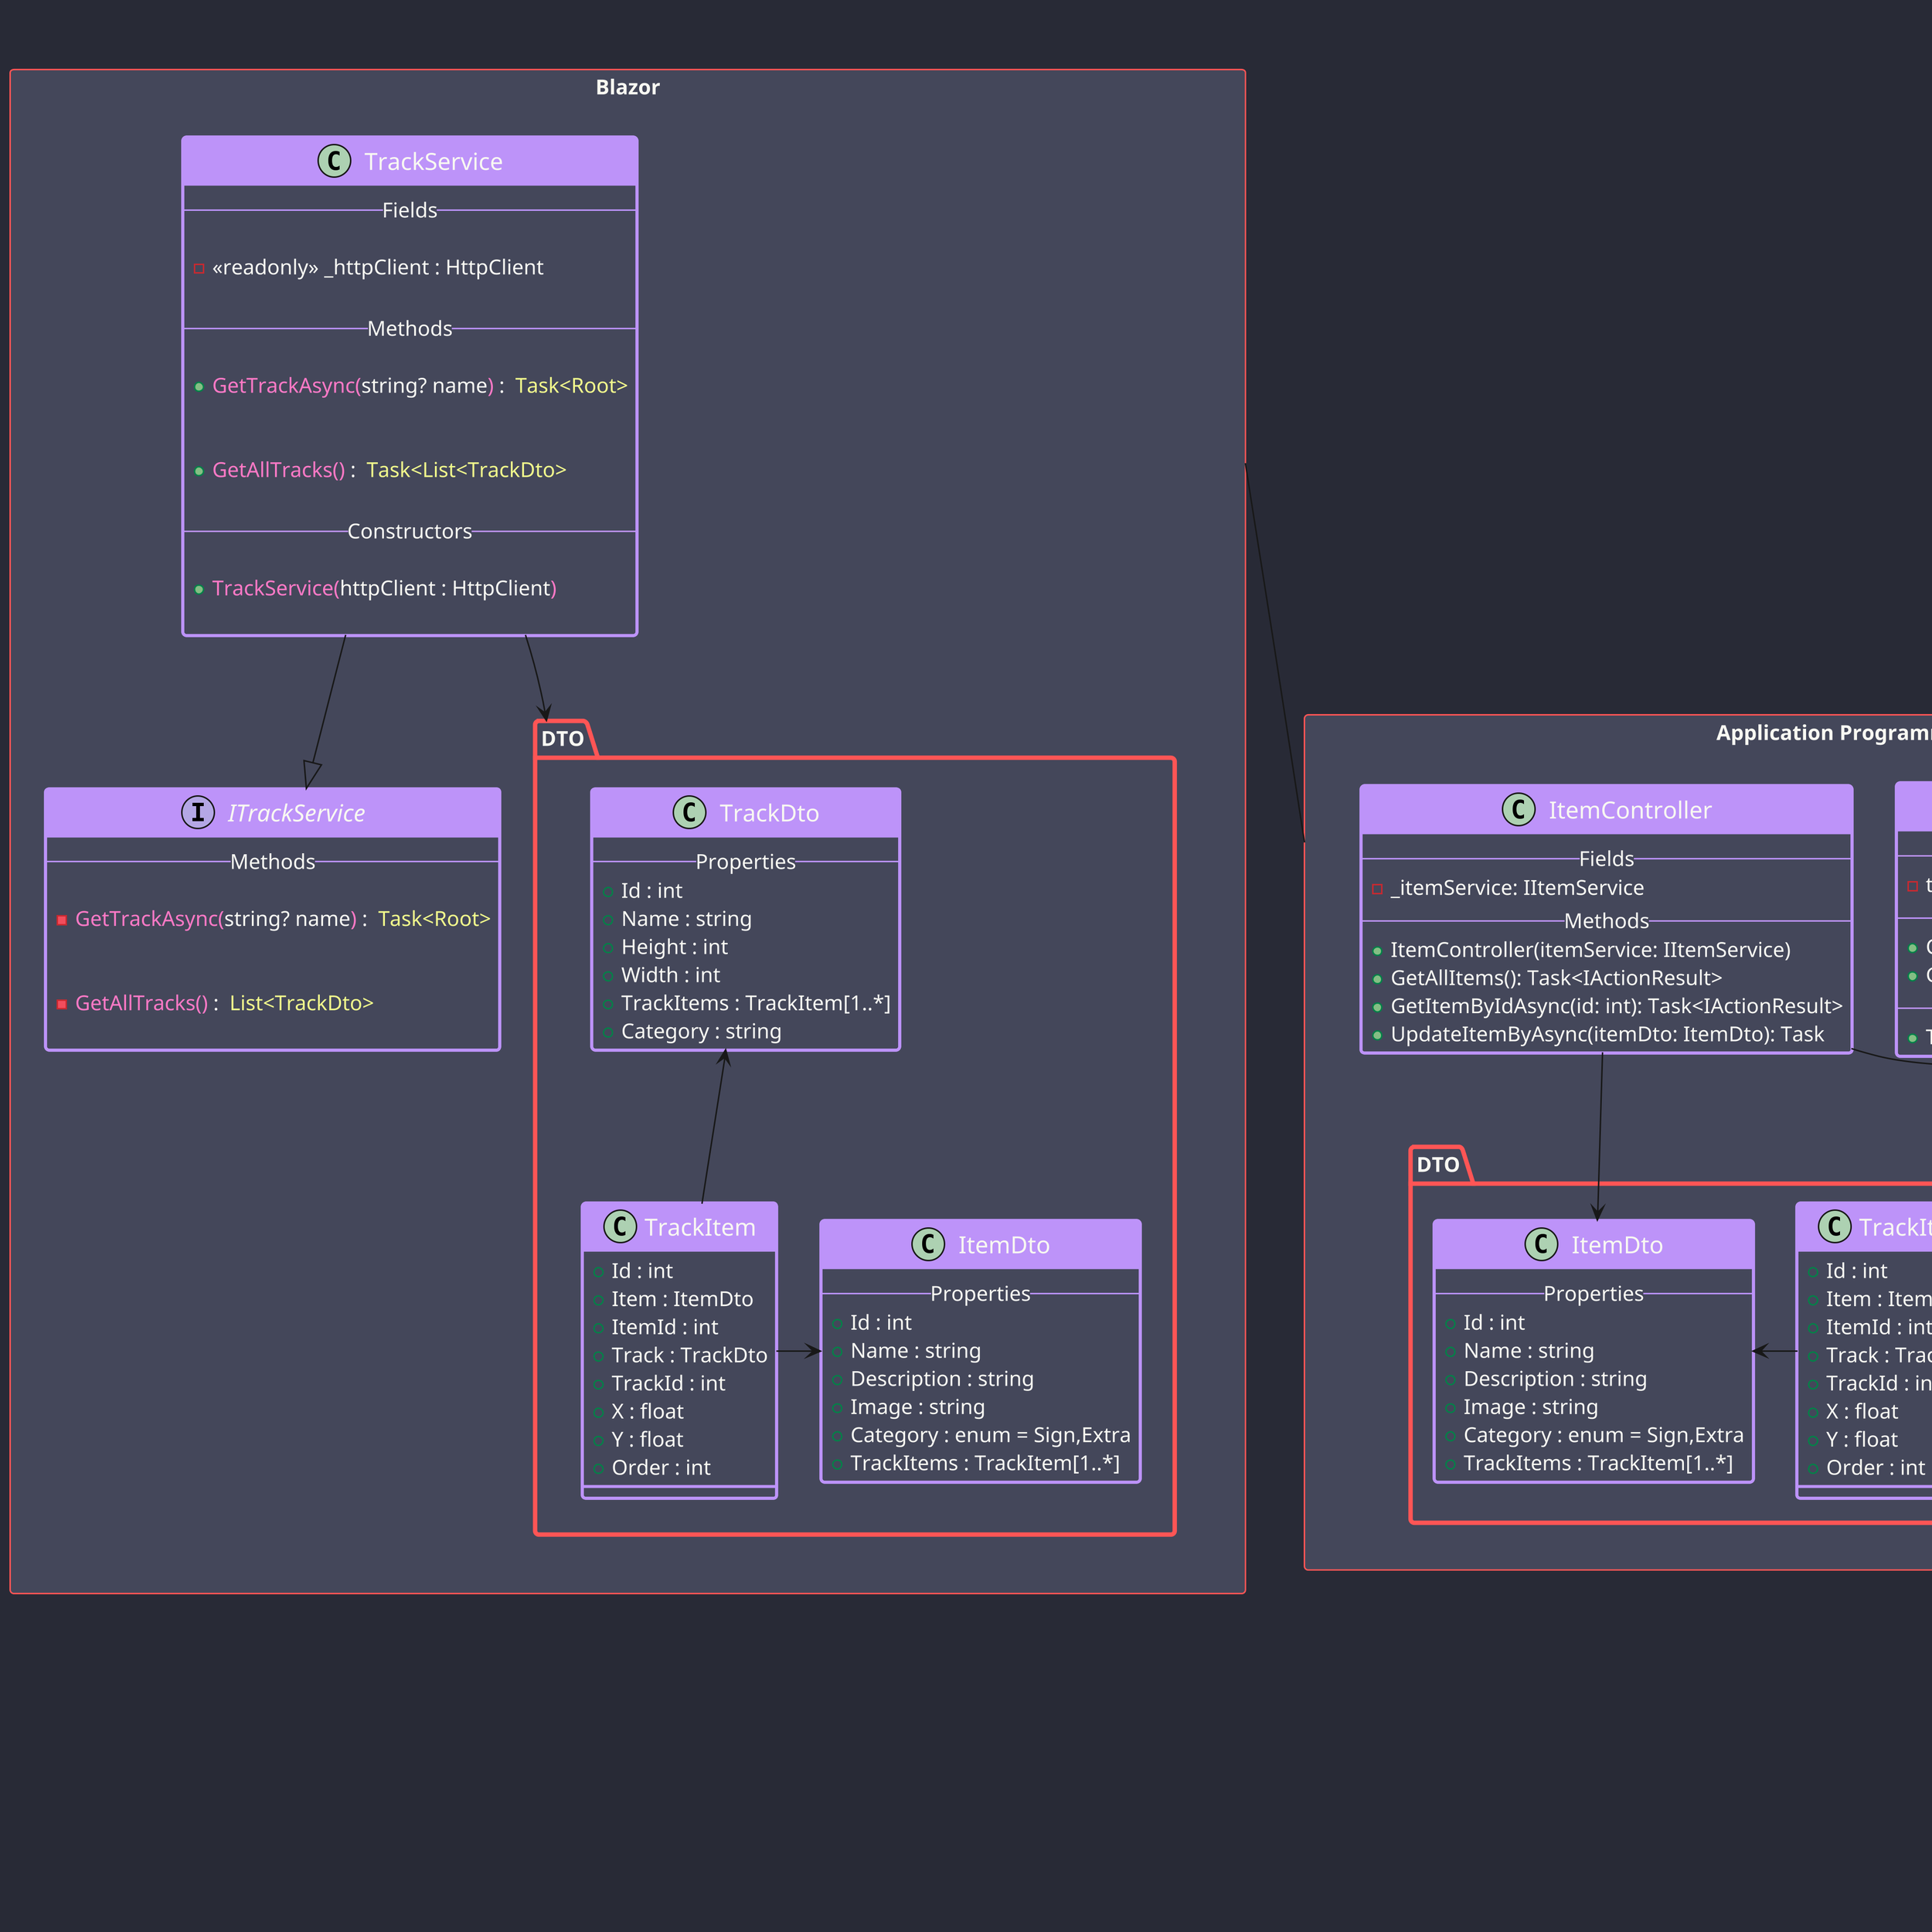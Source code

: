 @startuml DCDv2
title DCD
skinparam nodesep 30
skinparam ranksep 100
skinparam dpi 300
skinparam ComponentBorderThickness 0
skinparam BackgroundColor #282a36
skinparam ComponentBackgroundColor #44475a
skinparam ComponentBorderColor #f8f8f2

skinparam PackageBorderColor #ff5555 
skinparam PackageFontColor #f8f8f2 
skinparam PackageStereotypeFontColor #f8f8f2 
skinparam PackageBorderThickness 3

skinparam ClassBackgroundColor #44475a
skinparam ClassHeaderBackgroundColor #bd93f9 
skinparam ClassFontSize 16
skinparam ClassFontStyle Regular
skinparam ClassFontName Space Mono
skinparam ClassFontColor #f8f8f2 
skinparam ClassBorderColor #bd93f9 
skinparam ClassAttributeFontColor #f8f8f2 
skinparam ClassAttributeIconSize 10
skinparam ClassStereotypeFontColor #ff5555 
skinparam ClassBorderThickness 2

skinparam RectangleFontColor #f8f8f2 
skinparam RectangleBackgroundColor #44475a

!unquoted procedure $ReadonlyPrivateField($AccessModifier, $Restriction, $Field)

$AccessModifier <<$Restriction>> <color:#f8f8f2>$Field</color>

!endprocedure

!unquoted procedure $Method($AccessModifier, $MethodName, $Parameter, $ReturnValue)

$AccessModifier <color:#ff79c6>$MethodName(<color:#f8f8f2>$Parameter</color><color:#ff79c6>)</color><color:#f8f8f2> : </color><color:#f1fa8c > $ReturnValue</color>

!endprocedure

!unquoted procedure $PublicConstructor($AccessModifier, $MethodName, $Parameter)

$AccessModifier <color:#ff79c6>$MethodName(<color:#f8f8f2>$Parameter</color><color:#ff79c6>)</color>

!endprocedure

rectangle "Blazor" as front{
    
    interface "ITrackService" as ITrackServiceBlazor{
        --Methods--
        $Method(-, GetTrackAsync, string? name, Task<Root>)
        $Method(-, GetAllTracks, , List<TrackDto>)
    }
    class "TrackService" as TrackServiceBlazor {
        --Fields--
        $ReadonlyPrivateField(-, readonly, _httpClient : HttpClient)
        --Methods--
        $Method(+,GetTrackAsync,string? name ,Task<Root>) 
        $Method(+, GetAllTracks, , Task<List<TrackDto>)
        --Constructors--
        $PublicConstructor(+,TrackService, httpClient : HttpClient)
    }
    package "DTO" as DTOBlazor{
        class "ItemDto" as ItemDTOBlazor{
            --Properties--
            + Id : int 
            + Name : string
            + Description : string
            + Image : string
            + Category : enum = Sign,Extra
            + TrackItems : TrackItem[1..*]
        }
        class "TrackDto" as TrackDtoBlazor{
            --Properties--
            + Id : int
            + Name : string
            + Height : int
            + Width : int
            + TrackItems : TrackItem[1..*]
            + Category : string
        }
        class "TrackItem" as TrackItemDtoBlazor{
            + Id : int
            + Item : ItemDto
            + ItemId : int
            + Track : TrackDto
            + TrackId : int
            + X : float
            + Y : float
            + Order : int

        }

    }
}
rectangle "Application Programming Interface" as API {
    class TrackController{
        --Fields--
        - trackService : ITrackService 
        --Methods--
        + CreateTask(trackDto : TrackDTO) : Task<IActionResult> 
        + GetAllTracks() : Task<IActionResult>
        --Constructors--
        + TrackController(trackService : ITrackService) 
    }
    class ItemController{
        --Fields--
        - _itemService: IItemService  
        --Methods--
        + ItemController(itemService: IItemService) 
        + GetAllItems(): Task<IActionResult>
        + GetItemByIdAsync(id: int): Task<IActionResult>
        + UpdateItemByAsync(itemDto: ItemDto): Task
    }
    
    package DTO{
         class "ItemDto" as ItemDTOAPI{
            --Properties--
            + Id : int
            + Name : string
            + Description : string
            + Image : string
            + Category : enum = Sign,Extra
            + TrackItems : TrackItem[1..*]
        }
        class "TrackDto" as TrackDtoAPI{
            --Properties--
            + Id : int
            + Name : string
            + Height : int
            + Width : int
            + TrackItems : TrackItem[1..*]
            + Category : string
        }
        class "TrackItem" as TrackItemDtoAPI{
            + Id : int
            + Item : ItemDto
            + ItemId : int
            + Track : TrackDto
            + TrackId : int
            + X : float
            + Y : float
            + Order : int

        }

    }
}
rectangle "Services" as Service{
    interface ITrackService{
        --Methods--
        - TrackService(trackRepository: ITrackRepo) 
        - CreateTrack(track: Track): Task       
        - GetAllTracksAsync(): Task<IEnumerable<Track>>  
    }
    interface IItemService{
        - CreateItem(item: Item): Task
        - GetAllItems(): Task<List<Item>>
        - GetItemById(id: int): Task<Item>
        - UpdateItemById(item: Item): Task
    }
    class TrackService{
        -- Fields --
        - _trackRepository : ITrackRepo
        -- Methods --
        + TrackService(trackRepository: ITrackRepo) 
        + CreateTrack(track: Track): Task       
        + GetAllTracksAsync(): Task<IEnumerable<Track>> 
        -- Contructor --
        + TrackService(trackRepository: ITrackRepo )
        
    }   
    class ItemService{
        --Fields--
        - _itemrepo: IItemRepo 
        -- Methods --
        + CreateItem(item: Item): Task  
        + GetAllItems(): Task<List<Item>>
        + GetItemById(id: int): Task<Item?>
        + UpdateItemById(item: Item): Task
        -- Constructors --
        + ItemService(itemRepo: IItemRepo)
    }
}
rectangle "Repositories" as Repositories{
    class "GenericRepository"{
            --Methods--
            + Get(): IReadOnlyList<T>
            + GetById(int id) <T>
            + Create(T entity) : void
            + Update(T entity) : void
            + Delete(T entity) : void
        }

        interface "IGenericRepository"{
            --Methods--
            + Get(): IReadOnlyList<T>
            + GetById(int id) <T>
            + Create(T entity) : void
            + Update(T entity) : void
            + Delete(T entity) : void
        }
        interface IItemRepo
        interface ITrackRepo
        class "ItemRepo"{

        }
        class "TrackRepo"{

        }
}
rectangle "Data" as models{
    package EntityModels{
        abstract class BaseEntity{
            -- Properties --
            + {abstract} Id : int
            + {abstract} Name : string?
        }
        entity Track<Bane>{
            -- Properties --
            + Height : int?
            + Width : int?
            + Category : string?
            ==Navigation Properties==
            + TrackItems : TrackItem[0..*]
        }
        entity TrackItem{
            -- Fields --
            + Id : int
            + Item? : Item
            + ItemId : int

            + Track? :  track
            + TrackId : int
            -- Payload --
            + X : float?
            + Y : float?
            + Order : int?
        }
        entity Item<Bane Element>{
            -- Properties --
            + Description : string
            + bool : IsSign
            + Image : string
            
            ==Navigation Properties==
            + TrackItems : TrackItems[0..*]
        }
    }
    package Data{
        class DataContext{
            --Properties--
            + Tracks : DbSet<Track>
            + Items : DbSet<Item>
            + TrackItems : Dbset<TrackItems>
            --Methods--
            # OnConfiguring(DbContextOptionbuilder optionsBuilder)
            # OnModelCreating(ModelBuilder modelbuilder)
        }
    }

}
front -- API


TrackDtoBlazor <-- TrackItemDtoBlazor
TrackItemDtoBlazor -> ItemDTOBlazor
TrackServiceBlazor --|> ITrackServiceBlazor
TrackServiceBlazor --> DTOBlazor
TrackController --> ITrackService
TrackController --> TrackDtoAPI
ItemDTOAPI <- TrackItemDtoAPI
TrackItemDtoAPI -> TrackDtoAPI
IGenericRepository  <|-- GenericRepository
IGenericRepository --> DataContext
GenericRepository <|-- IItemRepo
GenericRepository <|-- ITrackRepo
ITrackRepo <|-- TrackRepo
IItemRepo <|-- ItemRepo
TrackService -> ITrackRepo
ITrackService <|-- TrackService
BaseEntity  <|- Track
BaseEntity <|- Item
Track "1" <--> "1..*" TrackItem
TrackItem "1..*" <--> "1" Item
DataContext "1" -> "1..*" Track 
DataContext "1" -> "1..*" TrackItem
DataContext "1" -> "1..*" Item
ItemController --> IItemService
IItemService <|-- ItemService
ItemService -> IItemRepo
ItemController --> ItemDTOAPI
@enduml